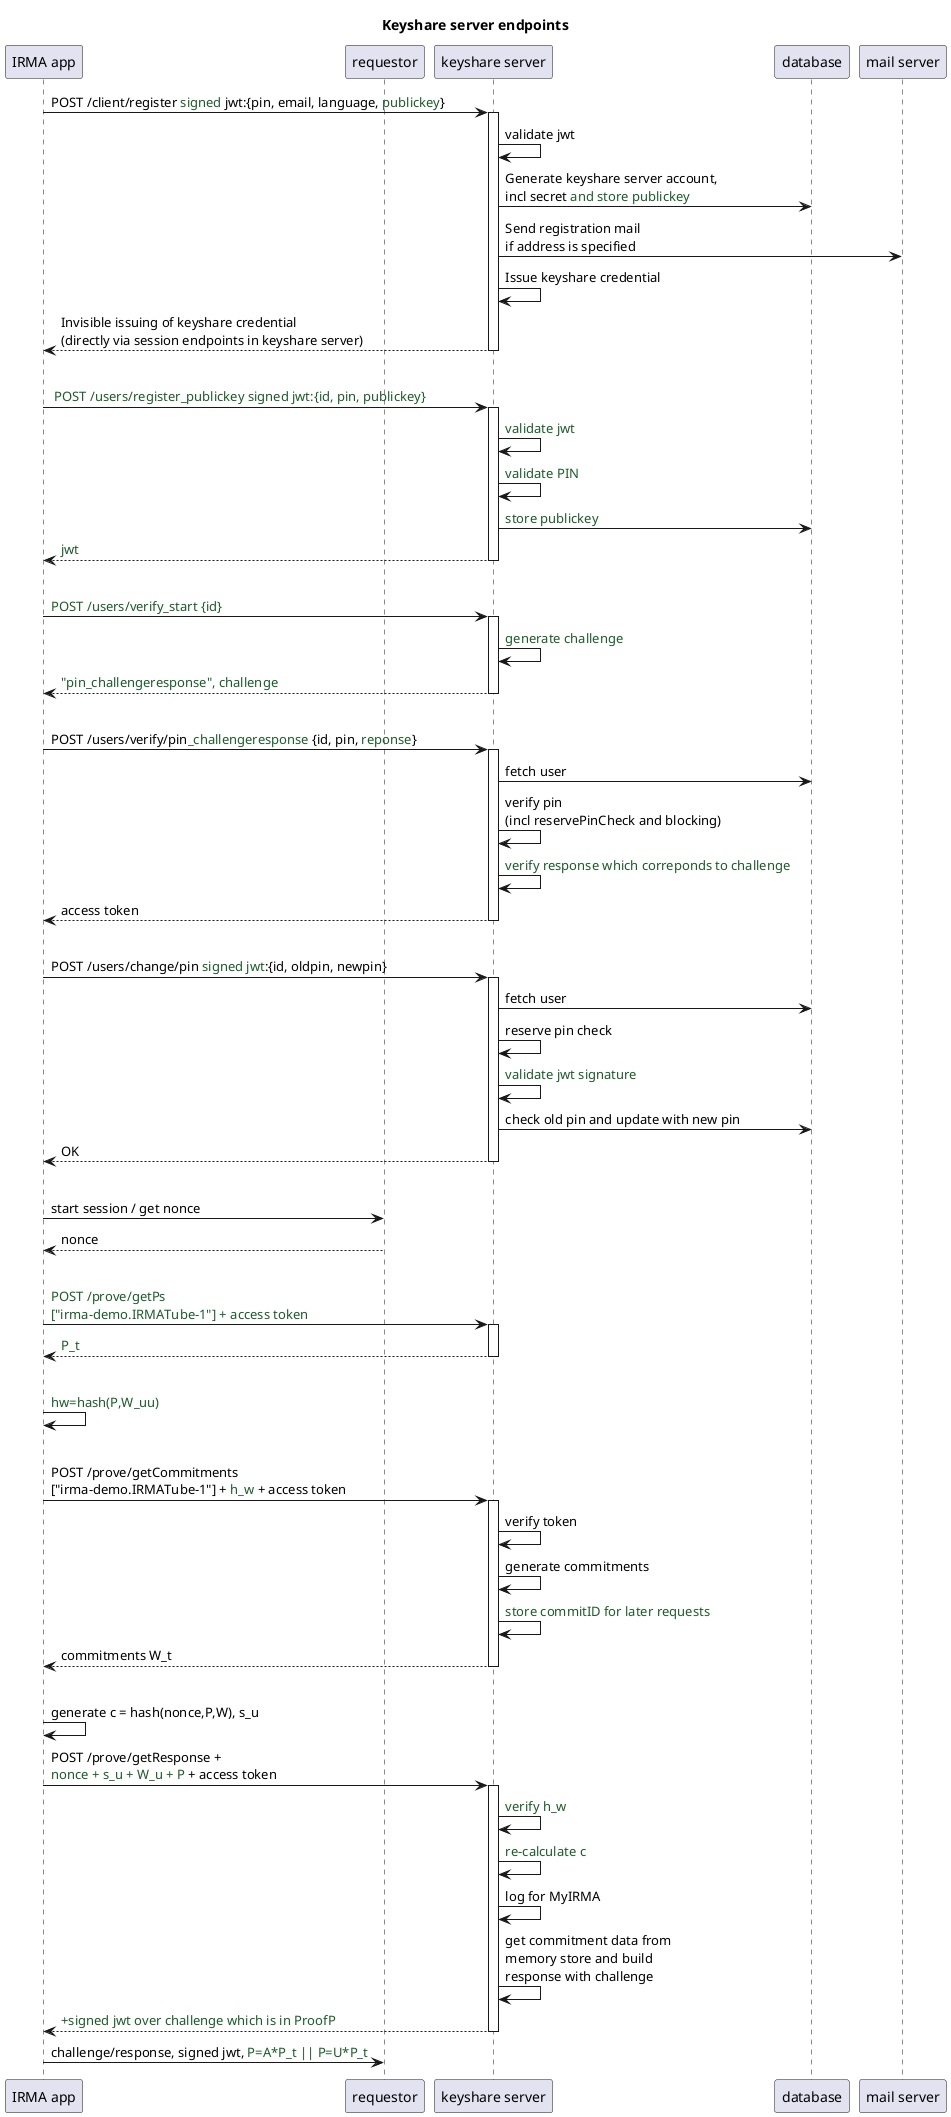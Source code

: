 @startuml
skinparam backgroundColor #transparent
participant "IRMA app" as app
participant "requestor" as requestor
participant "keyshare server" as keyshare
participant "database" as db
participant "mail server" as mail

title Keyshare server endpoints

app -> keyshare ++: POST /client/register <font color=#1D5B2A>signed</font> jwt:{pin, email, language, <font color=#1D5B2A>publickey</font>}
keyshare -> keyshare: validate jwt
keyshare -> db: Generate keyshare server account, \nincl secret <font color=#1D5B2A>and store publickey</font>
keyshare -> mail: Send registration mail \nif address is specified
keyshare -> keyshare: Issue keyshare credential
return Invisible issuing of keyshare credential \n(directly via session endpoints in keyshare server)
|||

'already enrolled app: similar to the one sent by the irmaclient when changing your IRMA PIN code
'note: hier komt een nieuwe jwt terug
app -> keyshare ++: <font color=#1D5B2A> POST /users/register_publickey signed jwt:{id, pin, publickey}
keyshare -> keyshare: <font color=#1D5B2A>validate jwt</font>
keyshare -> keyshare: <font color=#1D5B2A>validate PIN</font>
keyshare -> db: <font color=#1D5B2A>store publickey</font>
return <font color=#1D5B2A>jwt</font>
|||

'get challenge
app -> keyshare ++: <font color=#1D5B2A>POST /users/verify_start {id}
keyshare -> keyshare: <font color=#1D5B2A>generate challenge
return <font color=#1D5B2A>"pin_challengeresponse", challenge
|||

app -> keyshare ++: POST /users/verify/pin<font color=#1D5B2A>_challengeresponse</font> {id, pin, <font color=#1D5B2A>reponse</font>}
keyshare -> db: fetch user
keyshare -> keyshare: verify pin \n(incl reservePinCheck and blocking)
keyshare -> keyshare: <font color=#1D5B2A>verify response which correponds to challenge
return access token
|||

'reply attacks not possible, so no challenge-response needed
app -> keyshare ++: POST /users/change/pin <font color=#1D5B2A>signed jwt</font>:{id, oldpin, newpin}
keyshare -> db: fetch user
keyshare -> keyshare: reserve pin check
keyshare -> keyshare: <font color=#1D5B2A>validate jwt signature
keyshare -> db: check old pin and update with new pin
return OK
|||

app -> requestor: start session / get nonce
return nonce
|||

' initial P_t from kss, new endpoint, do once before issuance
app -> keyshare ++: <font color=#1D5B2A>POST /prove/getPs \n<font color=#1D5B2A>["irma-demo.IRMATube-1"] + access token
return <font color=#1D5B2A>P_t
|||

app -> app: <font color=#1D5B2A>hw=hash(P,W_uu)
|||

app -> keyshare ++: POST /prove/getCommitments \n["irma-demo.IRMATube-1"] + <font color=#1D5B2A>h_w</font> + access token
keyshare -> keyshare: verify token
keyshare -> keyshare: generate commitments
keyshare -> keyshare: <font color=#1D5B2A>store commitID for later requests</font>
return commitments W_t
|||

app -> app: generate c = hash(nonce,P,W), s_u
app -> keyshare ++: POST /prove/getResponse + \n<font color=#1D5B2A>nonce + s_u + W_u + P </font>+ access token
keyshare -> keyshare: <font color=#1D5B2A>verify h_w
keyshare -> keyshare: <font color=#1D5B2A>re-calculate c
keyshare -> keyshare: log for MyIRMA
keyshare -> keyshare: get commitment data from \nmemory store and build \nresponse with challenge
return <font color=#1D5B2A>+signed jwt over challenge which is in ProofP

app -> requestor: challenge/response, signed jwt, <font color=#1D5B2A>P=A*P_t || P=U*P_t

@enduml

